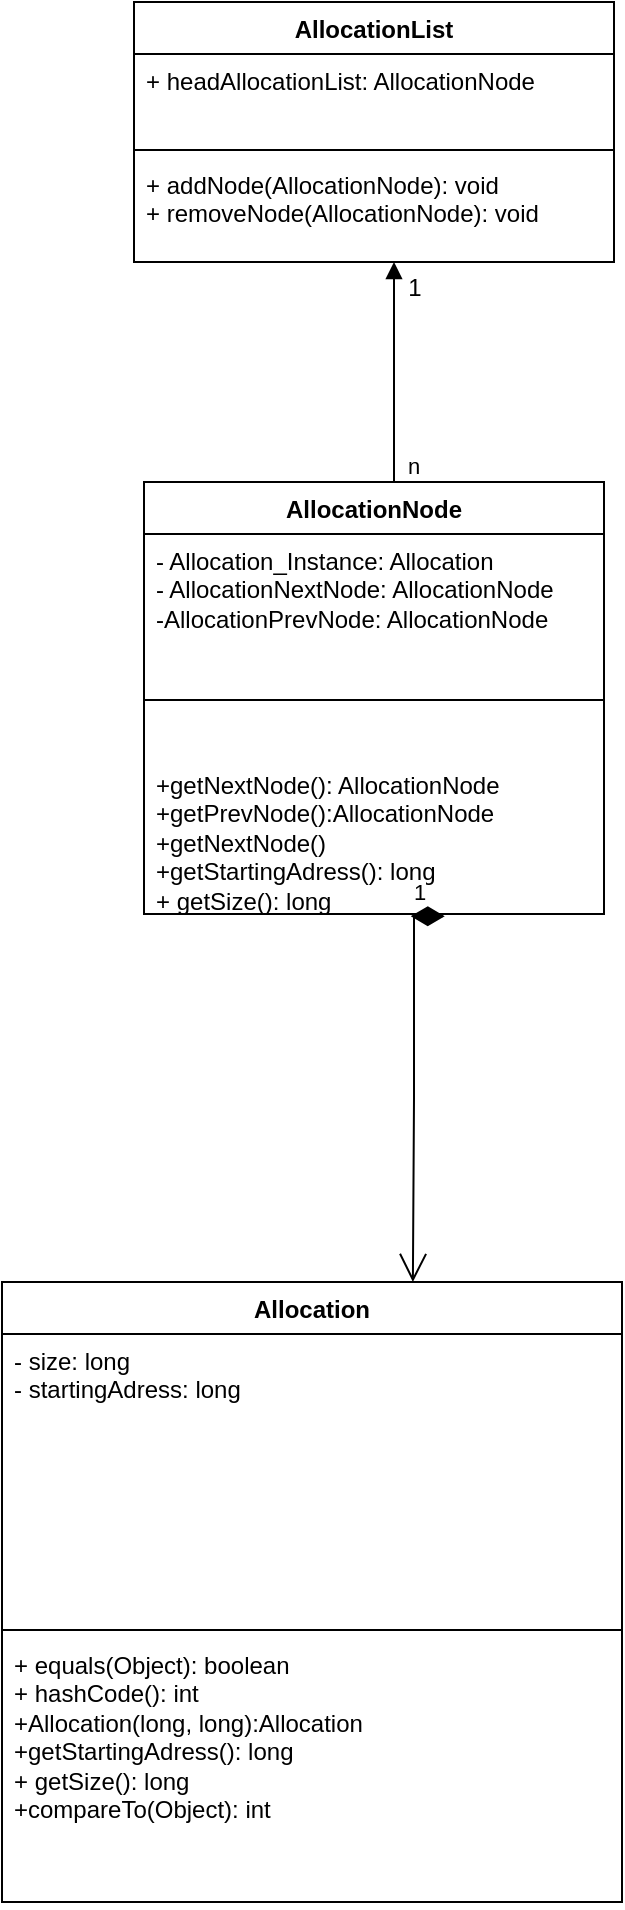 <mxfile version="24.0.0" type="device">
  <diagram id="C5RBs43oDa-KdzZeNtuy" name="Page-1">
    <mxGraphModel dx="1593" dy="2002" grid="1" gridSize="10" guides="1" tooltips="1" connect="1" arrows="1" fold="1" page="1" pageScale="1" pageWidth="827" pageHeight="1169" math="0" shadow="0">
      <root>
        <mxCell id="WIyWlLk6GJQsqaUBKTNV-0" />
        <mxCell id="WIyWlLk6GJQsqaUBKTNV-1" parent="WIyWlLk6GJQsqaUBKTNV-0" />
        <mxCell id="VBHruSy8RBl3R41CxMAp-0" value="Allocation&lt;div&gt;&lt;br&gt;&lt;/div&gt;" style="swimlane;fontStyle=1;align=center;verticalAlign=top;childLayout=stackLayout;horizontal=1;startSize=26;horizontalStack=0;resizeParent=1;resizeParentMax=0;resizeLast=0;collapsible=1;marginBottom=0;whiteSpace=wrap;html=1;" vertex="1" parent="WIyWlLk6GJQsqaUBKTNV-1">
          <mxGeometry x="104" y="490" width="310" height="310" as="geometry" />
        </mxCell>
        <mxCell id="VBHruSy8RBl3R41CxMAp-1" value="- size: long&lt;div&gt;- startingAdress: long&lt;/div&gt;" style="text;strokeColor=none;fillColor=none;align=left;verticalAlign=top;spacingLeft=4;spacingRight=4;overflow=hidden;rotatable=0;points=[[0,0.5],[1,0.5]];portConstraint=eastwest;whiteSpace=wrap;html=1;" vertex="1" parent="VBHruSy8RBl3R41CxMAp-0">
          <mxGeometry y="26" width="310" height="144" as="geometry" />
        </mxCell>
        <mxCell id="VBHruSy8RBl3R41CxMAp-2" value="" style="line;strokeWidth=1;fillColor=none;align=left;verticalAlign=middle;spacingTop=-1;spacingLeft=3;spacingRight=3;rotatable=0;labelPosition=right;points=[];portConstraint=eastwest;strokeColor=inherit;" vertex="1" parent="VBHruSy8RBl3R41CxMAp-0">
          <mxGeometry y="170" width="310" height="8" as="geometry" />
        </mxCell>
        <mxCell id="VBHruSy8RBl3R41CxMAp-3" value="+ equals(Object): boolean&lt;div&gt;+ hashCode(): int&lt;/div&gt;&lt;div&gt;+Allocation(long, long):Allocation&lt;/div&gt;&lt;div&gt;+getStartingAdress(): long&lt;/div&gt;&lt;div&gt;+ getSize(): long&lt;/div&gt;&lt;div&gt;+compareTo(Object): int&lt;/div&gt;&lt;div&gt;&lt;br&gt;&lt;/div&gt;&lt;div&gt;&lt;br&gt;&lt;/div&gt;" style="text;strokeColor=none;fillColor=none;align=left;verticalAlign=top;spacingLeft=4;spacingRight=4;overflow=hidden;rotatable=0;points=[[0,0.5],[1,0.5]];portConstraint=eastwest;whiteSpace=wrap;html=1;" vertex="1" parent="VBHruSy8RBl3R41CxMAp-0">
          <mxGeometry y="178" width="310" height="132" as="geometry" />
        </mxCell>
        <mxCell id="VBHruSy8RBl3R41CxMAp-4" value="AllocationNode" style="swimlane;fontStyle=1;align=center;verticalAlign=top;childLayout=stackLayout;horizontal=1;startSize=26;horizontalStack=0;resizeParent=1;resizeParentMax=0;resizeLast=0;collapsible=1;marginBottom=0;whiteSpace=wrap;html=1;" vertex="1" parent="WIyWlLk6GJQsqaUBKTNV-1">
          <mxGeometry x="175" y="90" width="230" height="216" as="geometry" />
        </mxCell>
        <mxCell id="VBHruSy8RBl3R41CxMAp-5" value="- Allocation_Instance: Allocation&lt;div&gt;- AllocationNextNode: AllocationNode&lt;/div&gt;&lt;div&gt;-AllocationPrevNode: AllocationNode&lt;/div&gt;" style="text;strokeColor=none;fillColor=none;align=left;verticalAlign=top;spacingLeft=4;spacingRight=4;overflow=hidden;rotatable=0;points=[[0,0.5],[1,0.5]];portConstraint=eastwest;whiteSpace=wrap;html=1;" vertex="1" parent="VBHruSy8RBl3R41CxMAp-4">
          <mxGeometry y="26" width="230" height="54" as="geometry" />
        </mxCell>
        <mxCell id="VBHruSy8RBl3R41CxMAp-6" value="" style="line;strokeWidth=1;fillColor=none;align=left;verticalAlign=middle;spacingTop=-1;spacingLeft=3;spacingRight=3;rotatable=0;labelPosition=right;points=[];portConstraint=eastwest;strokeColor=inherit;" vertex="1" parent="VBHruSy8RBl3R41CxMAp-4">
          <mxGeometry y="80" width="230" height="58" as="geometry" />
        </mxCell>
        <mxCell id="VBHruSy8RBl3R41CxMAp-7" value="+getNextNode(): AllocationNode&lt;div&gt;+getPrevNode():AllocationNode&lt;/div&gt;&lt;div&gt;+getNextNode()&lt;/div&gt;&lt;div&gt;+getStartingAdress(): long&lt;/div&gt;&lt;div&gt;+ getSize(): long&lt;/div&gt;" style="text;strokeColor=none;fillColor=none;align=left;verticalAlign=top;spacingLeft=4;spacingRight=4;overflow=hidden;rotatable=0;points=[[0,0.5],[1,0.5]];portConstraint=eastwest;whiteSpace=wrap;html=1;" vertex="1" parent="VBHruSy8RBl3R41CxMAp-4">
          <mxGeometry y="138" width="230" height="78" as="geometry" />
        </mxCell>
        <mxCell id="VBHruSy8RBl3R41CxMAp-11" value="AllocationList" style="swimlane;fontStyle=1;align=center;verticalAlign=top;childLayout=stackLayout;horizontal=1;startSize=26;horizontalStack=0;resizeParent=1;resizeParentMax=0;resizeLast=0;collapsible=1;marginBottom=0;whiteSpace=wrap;html=1;" vertex="1" parent="WIyWlLk6GJQsqaUBKTNV-1">
          <mxGeometry x="170" y="-150" width="240" height="130" as="geometry" />
        </mxCell>
        <mxCell id="VBHruSy8RBl3R41CxMAp-12" value="+ headAllocationList: AllocationNode&amp;nbsp;" style="text;strokeColor=none;fillColor=none;align=left;verticalAlign=top;spacingLeft=4;spacingRight=4;overflow=hidden;rotatable=0;points=[[0,0.5],[1,0.5]];portConstraint=eastwest;whiteSpace=wrap;html=1;" vertex="1" parent="VBHruSy8RBl3R41CxMAp-11">
          <mxGeometry y="26" width="240" height="44" as="geometry" />
        </mxCell>
        <mxCell id="VBHruSy8RBl3R41CxMAp-13" value="" style="line;strokeWidth=1;fillColor=none;align=left;verticalAlign=middle;spacingTop=-1;spacingLeft=3;spacingRight=3;rotatable=0;labelPosition=right;points=[];portConstraint=eastwest;strokeColor=inherit;" vertex="1" parent="VBHruSy8RBl3R41CxMAp-11">
          <mxGeometry y="70" width="240" height="8" as="geometry" />
        </mxCell>
        <mxCell id="VBHruSy8RBl3R41CxMAp-14" value="+ addNode(AllocationNode): void&lt;div&gt;+ removeNode(AllocationNode): void&lt;/div&gt;" style="text;strokeColor=none;fillColor=none;align=left;verticalAlign=top;spacingLeft=4;spacingRight=4;overflow=hidden;rotatable=0;points=[[0,0.5],[1,0.5]];portConstraint=eastwest;whiteSpace=wrap;html=1;" vertex="1" parent="VBHruSy8RBl3R41CxMAp-11">
          <mxGeometry y="78" width="240" height="52" as="geometry" />
        </mxCell>
        <mxCell id="VBHruSy8RBl3R41CxMAp-19" value="1" style="endArrow=open;html=1;endSize=12;startArrow=diamondThin;startSize=14;startFill=1;edgeStyle=orthogonalEdgeStyle;align=left;verticalAlign=bottom;rounded=0;entryX=0.434;entryY=0.021;entryDx=0;entryDy=0;entryPerimeter=0;exitX=0.58;exitY=1.014;exitDx=0;exitDy=0;exitPerimeter=0;" edge="1" parent="WIyWlLk6GJQsqaUBKTNV-1" source="VBHruSy8RBl3R41CxMAp-7">
          <mxGeometry x="-1" y="3" relative="1" as="geometry">
            <mxPoint x="310" y="290" as="sourcePoint" />
            <mxPoint x="309.44" y="490.0" as="targetPoint" />
            <Array as="points">
              <mxPoint x="310" y="307" />
              <mxPoint x="310" y="398" />
            </Array>
          </mxGeometry>
        </mxCell>
        <mxCell id="VBHruSy8RBl3R41CxMAp-21" value="" style="endArrow=block;endFill=1;html=1;edgeStyle=orthogonalEdgeStyle;align=left;verticalAlign=top;rounded=0;exitX=0.565;exitY=0;exitDx=0;exitDy=0;exitPerimeter=0;" edge="1" parent="WIyWlLk6GJQsqaUBKTNV-1" source="VBHruSy8RBl3R41CxMAp-4">
          <mxGeometry x="-1" relative="1" as="geometry">
            <mxPoint x="460" y="60" as="sourcePoint" />
            <mxPoint x="300" y="-20" as="targetPoint" />
            <Array as="points">
              <mxPoint x="300" y="30" />
              <mxPoint x="300" y="30" />
            </Array>
          </mxGeometry>
        </mxCell>
        <mxCell id="VBHruSy8RBl3R41CxMAp-22" value="n" style="edgeLabel;resizable=0;html=1;align=left;verticalAlign=bottom;" connectable="0" vertex="1" parent="VBHruSy8RBl3R41CxMAp-21">
          <mxGeometry x="-1" relative="1" as="geometry" />
        </mxCell>
        <mxCell id="VBHruSy8RBl3R41CxMAp-23" value="1" style="text;html=1;align=center;verticalAlign=middle;resizable=0;points=[];autosize=1;strokeColor=none;fillColor=none;" vertex="1" parent="WIyWlLk6GJQsqaUBKTNV-1">
          <mxGeometry x="295" y="-22" width="30" height="30" as="geometry" />
        </mxCell>
      </root>
    </mxGraphModel>
  </diagram>
</mxfile>
